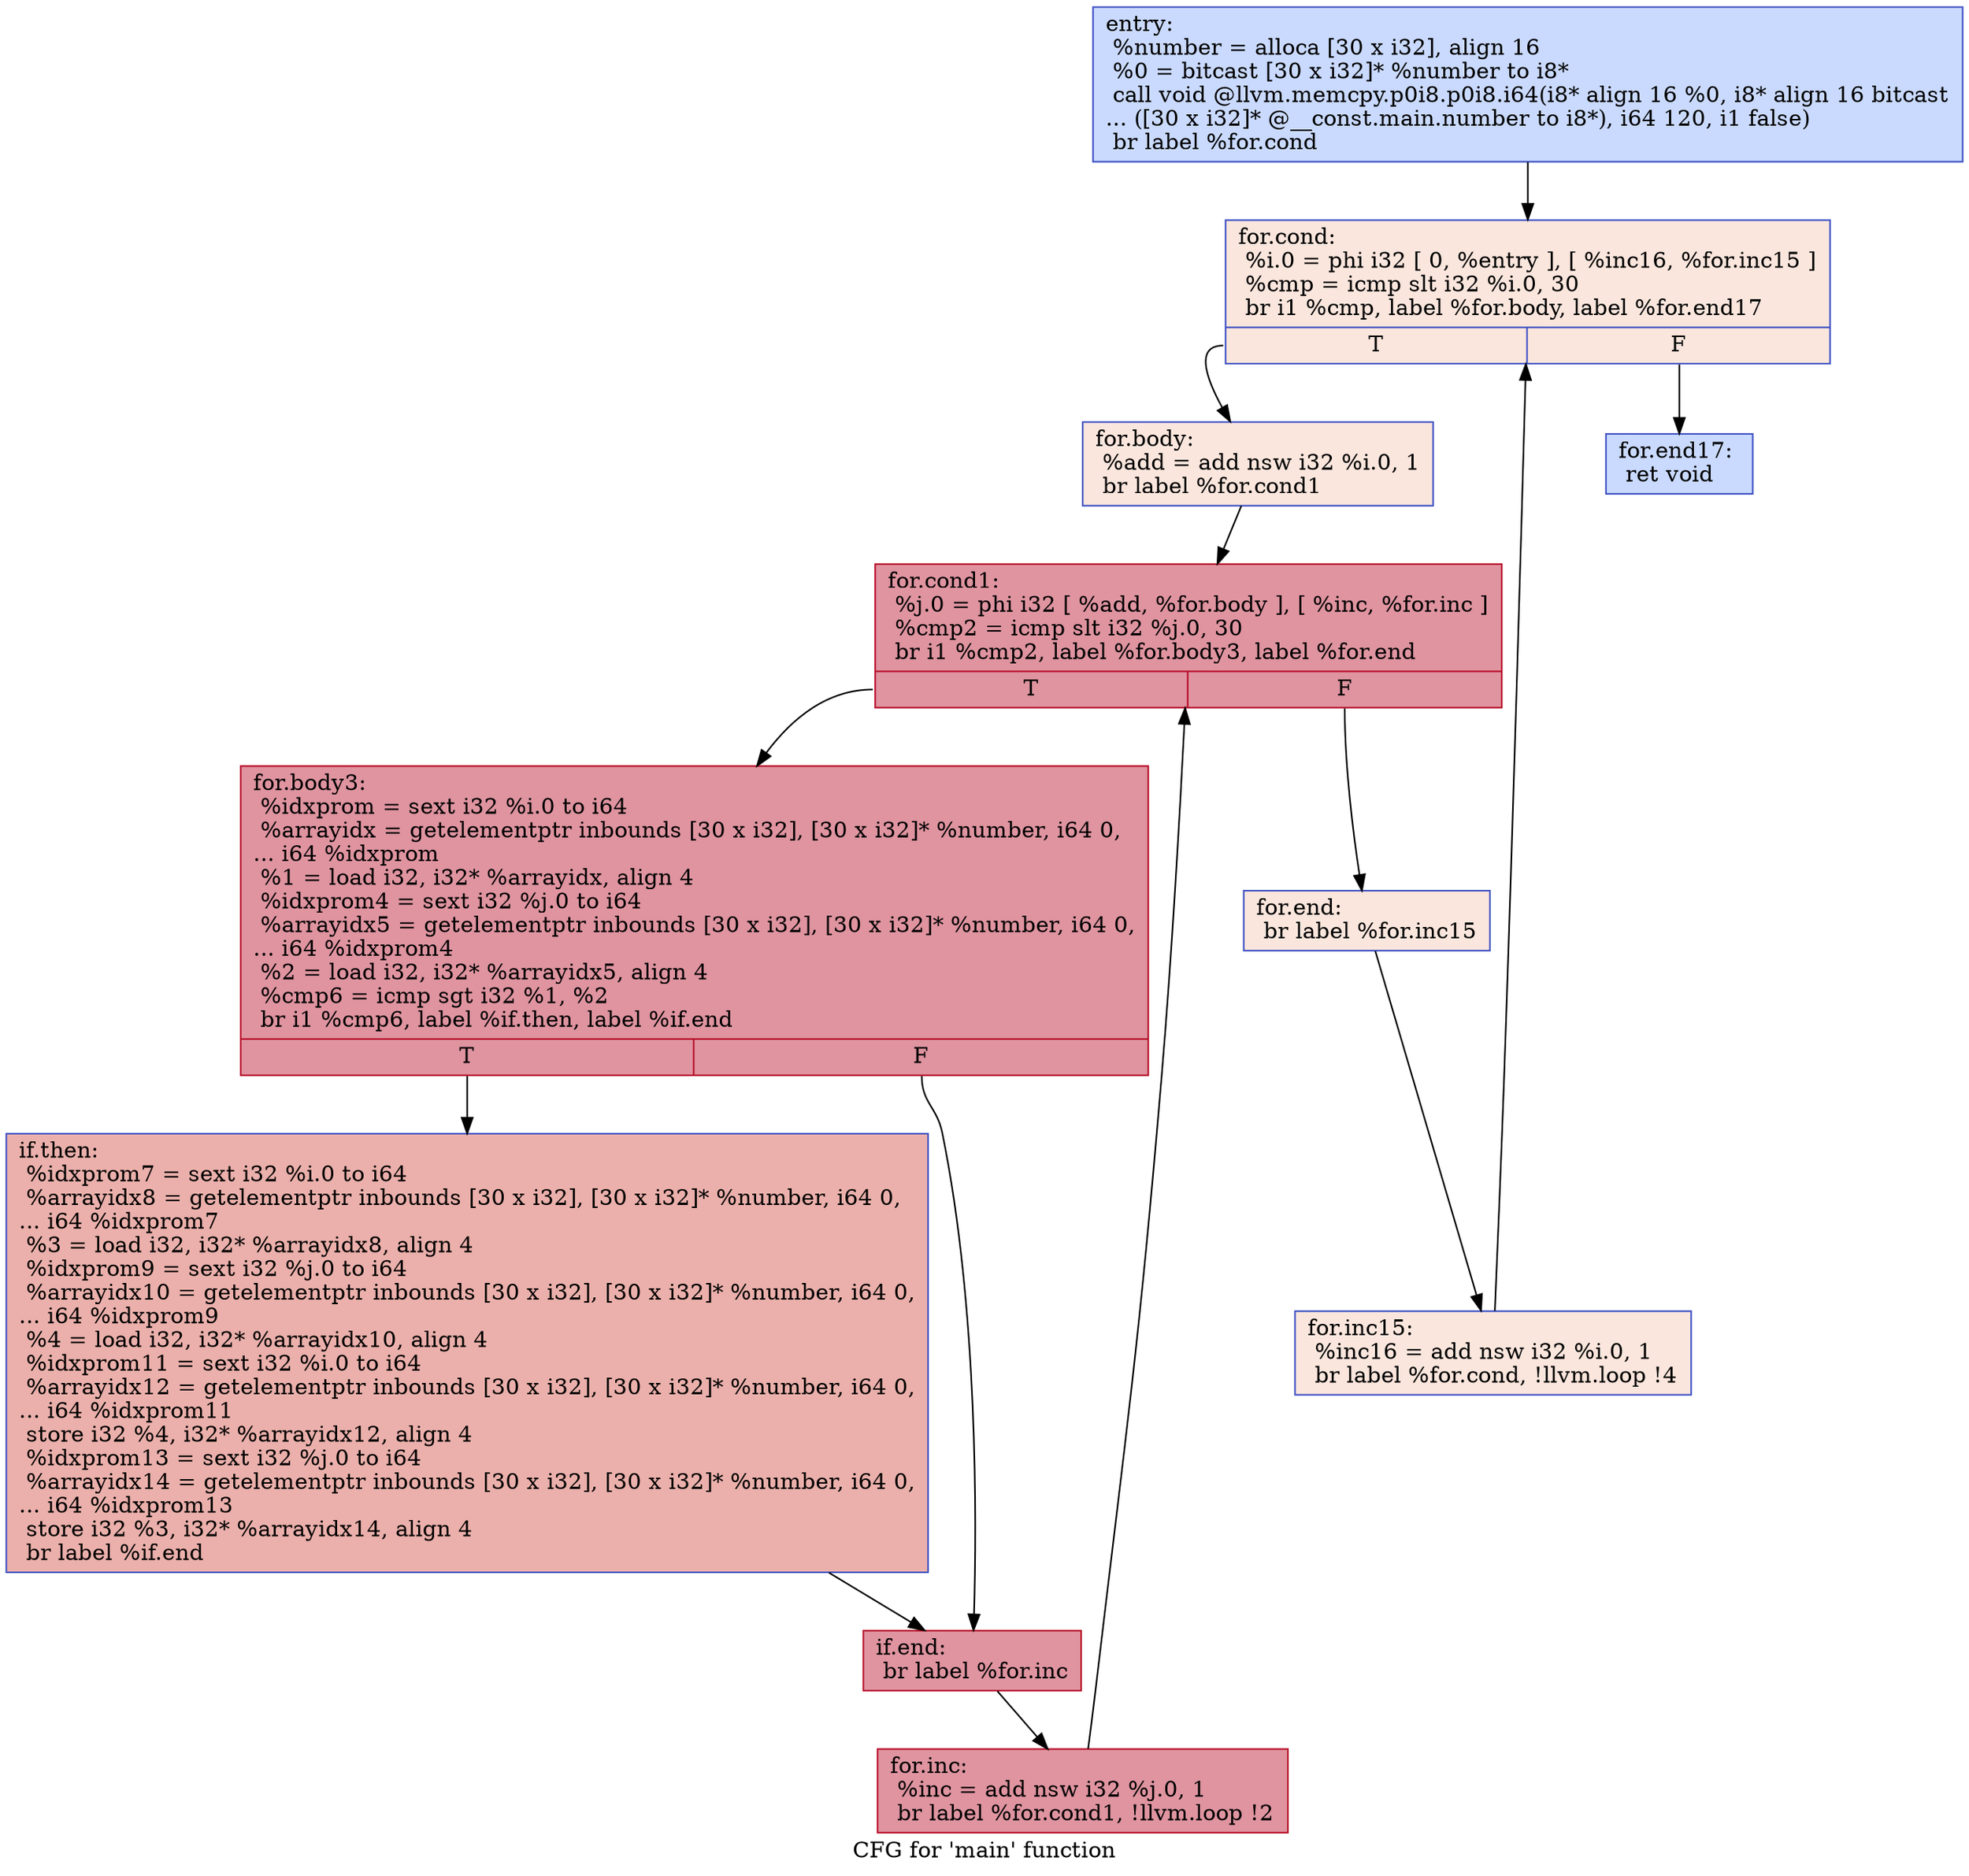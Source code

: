 digraph "CFG for 'main' function" {
	label="CFG for 'main' function";

	Node0x55c8159b3090 [shape=record,color="#3d50c3ff", style=filled, fillcolor="#88abfd70",label="{entry:\l  %number = alloca [30 x i32], align 16\l  %0 = bitcast [30 x i32]* %number to i8*\l  call void @llvm.memcpy.p0i8.p0i8.i64(i8* align 16 %0, i8* align 16 bitcast\l... ([30 x i32]* @__const.main.number to i8*), i64 120, i1 false)\l  br label %for.cond\l}"];
	Node0x55c8159b3090 -> Node0x55c8159b3ae0;
	Node0x55c8159b3ae0 [shape=record,color="#3d50c3ff", style=filled, fillcolor="#f3c7b170",label="{for.cond:                                         \l  %i.0 = phi i32 [ 0, %entry ], [ %inc16, %for.inc15 ]\l  %cmp = icmp slt i32 %i.0, 30\l  br i1 %cmp, label %for.body, label %for.end17\l|{<s0>T|<s1>F}}"];
	Node0x55c8159b3ae0:s0 -> Node0x55c8159b3e70;
	Node0x55c8159b3ae0:s1 -> Node0x55c8159b3f50;
	Node0x55c8159b3e70 [shape=record,color="#3d50c3ff", style=filled, fillcolor="#f3c7b170",label="{for.body:                                         \l  %add = add nsw i32 %i.0, 1\l  br label %for.cond1\l}"];
	Node0x55c8159b3e70 -> Node0x55c8159b4190;
	Node0x55c8159b4190 [shape=record,color="#b70d28ff", style=filled, fillcolor="#b70d2870",label="{for.cond1:                                        \l  %j.0 = phi i32 [ %add, %for.body ], [ %inc, %for.inc ]\l  %cmp2 = icmp slt i32 %j.0, 30\l  br i1 %cmp2, label %for.body3, label %for.end\l|{<s0>T|<s1>F}}"];
	Node0x55c8159b4190:s0 -> Node0x55c8159b46c0;
	Node0x55c8159b4190:s1 -> Node0x55c8159b47a0;
	Node0x55c8159b46c0 [shape=record,color="#b70d28ff", style=filled, fillcolor="#b70d2870",label="{for.body3:                                        \l  %idxprom = sext i32 %i.0 to i64\l  %arrayidx = getelementptr inbounds [30 x i32], [30 x i32]* %number, i64 0,\l... i64 %idxprom\l  %1 = load i32, i32* %arrayidx, align 4\l  %idxprom4 = sext i32 %j.0 to i64\l  %arrayidx5 = getelementptr inbounds [30 x i32], [30 x i32]* %number, i64 0,\l... i64 %idxprom4\l  %2 = load i32, i32* %arrayidx5, align 4\l  %cmp6 = icmp sgt i32 %1, %2\l  br i1 %cmp6, label %if.then, label %if.end\l|{<s0>T|<s1>F}}"];
	Node0x55c8159b46c0:s0 -> Node0x55c8159b4e20;
	Node0x55c8159b46c0:s1 -> Node0x55c8159b4e70;
	Node0x55c8159b4e20 [shape=record,color="#3d50c3ff", style=filled, fillcolor="#d24b4070",label="{if.then:                                          \l  %idxprom7 = sext i32 %i.0 to i64\l  %arrayidx8 = getelementptr inbounds [30 x i32], [30 x i32]* %number, i64 0,\l... i64 %idxprom7\l  %3 = load i32, i32* %arrayidx8, align 4\l  %idxprom9 = sext i32 %j.0 to i64\l  %arrayidx10 = getelementptr inbounds [30 x i32], [30 x i32]* %number, i64 0,\l... i64 %idxprom9\l  %4 = load i32, i32* %arrayidx10, align 4\l  %idxprom11 = sext i32 %i.0 to i64\l  %arrayidx12 = getelementptr inbounds [30 x i32], [30 x i32]* %number, i64 0,\l... i64 %idxprom11\l  store i32 %4, i32* %arrayidx12, align 4\l  %idxprom13 = sext i32 %j.0 to i64\l  %arrayidx14 = getelementptr inbounds [30 x i32], [30 x i32]* %number, i64 0,\l... i64 %idxprom13\l  store i32 %3, i32* %arrayidx14, align 4\l  br label %if.end\l}"];
	Node0x55c8159b4e20 -> Node0x55c8159b4e70;
	Node0x55c8159b4e70 [shape=record,color="#b70d28ff", style=filled, fillcolor="#b70d2870",label="{if.end:                                           \l  br label %for.inc\l}"];
	Node0x55c8159b4e70 -> Node0x55c8159b42d0;
	Node0x55c8159b42d0 [shape=record,color="#b70d28ff", style=filled, fillcolor="#b70d2870",label="{for.inc:                                          \l  %inc = add nsw i32 %j.0, 1\l  br label %for.cond1, !llvm.loop !2\l}"];
	Node0x55c8159b42d0 -> Node0x55c8159b4190;
	Node0x55c8159b47a0 [shape=record,color="#3d50c3ff", style=filled, fillcolor="#f3c7b170",label="{for.end:                                          \l  br label %for.inc15\l}"];
	Node0x55c8159b47a0 -> Node0x55c8159b3c30;
	Node0x55c8159b3c30 [shape=record,color="#3d50c3ff", style=filled, fillcolor="#f3c7b170",label="{for.inc15:                                        \l  %inc16 = add nsw i32 %i.0, 1\l  br label %for.cond, !llvm.loop !4\l}"];
	Node0x55c8159b3c30 -> Node0x55c8159b3ae0;
	Node0x55c8159b3f50 [shape=record,color="#3d50c3ff", style=filled, fillcolor="#88abfd70",label="{for.end17:                                        \l  ret void\l}"];
}
